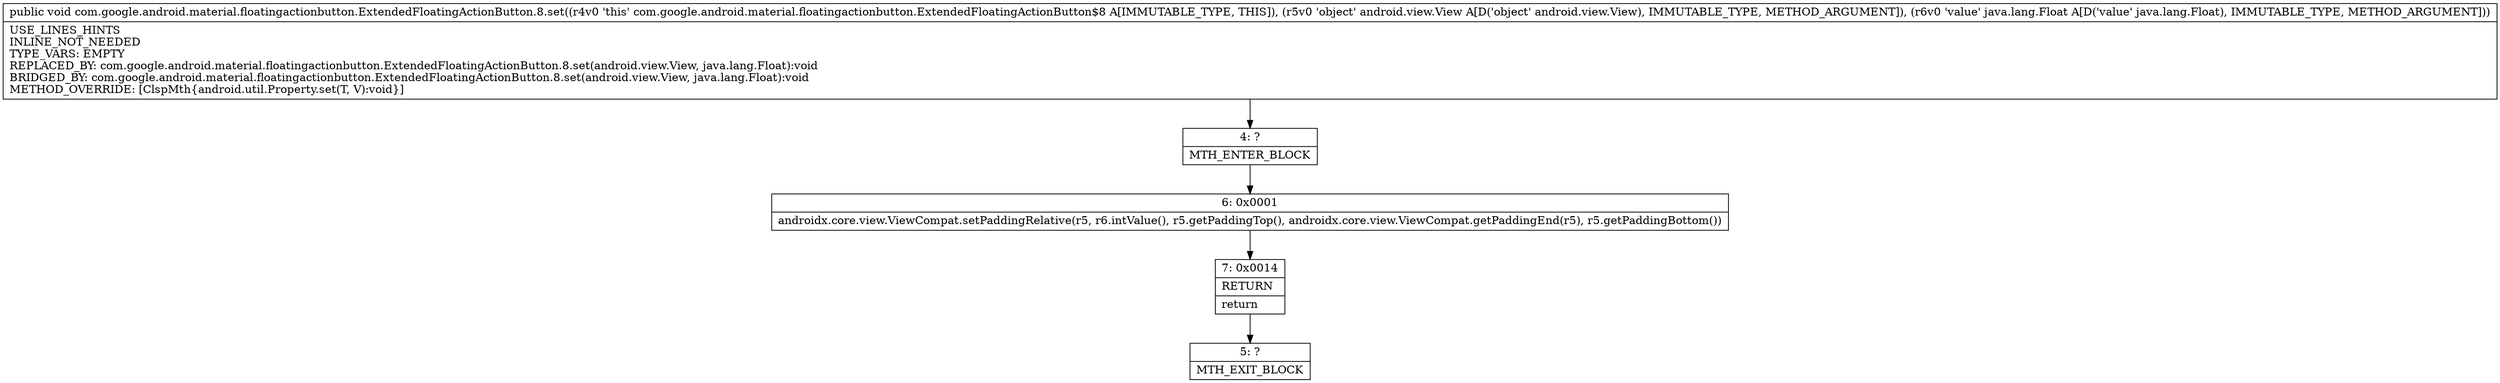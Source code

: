 digraph "CFG forcom.google.android.material.floatingactionbutton.ExtendedFloatingActionButton.8.set(Landroid\/view\/View;Ljava\/lang\/Float;)V" {
Node_4 [shape=record,label="{4\:\ ?|MTH_ENTER_BLOCK\l}"];
Node_6 [shape=record,label="{6\:\ 0x0001|androidx.core.view.ViewCompat.setPaddingRelative(r5, r6.intValue(), r5.getPaddingTop(), androidx.core.view.ViewCompat.getPaddingEnd(r5), r5.getPaddingBottom())\l}"];
Node_7 [shape=record,label="{7\:\ 0x0014|RETURN\l|return\l}"];
Node_5 [shape=record,label="{5\:\ ?|MTH_EXIT_BLOCK\l}"];
MethodNode[shape=record,label="{public void com.google.android.material.floatingactionbutton.ExtendedFloatingActionButton.8.set((r4v0 'this' com.google.android.material.floatingactionbutton.ExtendedFloatingActionButton$8 A[IMMUTABLE_TYPE, THIS]), (r5v0 'object' android.view.View A[D('object' android.view.View), IMMUTABLE_TYPE, METHOD_ARGUMENT]), (r6v0 'value' java.lang.Float A[D('value' java.lang.Float), IMMUTABLE_TYPE, METHOD_ARGUMENT]))  | USE_LINES_HINTS\lINLINE_NOT_NEEDED\lTYPE_VARS: EMPTY\lREPLACED_BY: com.google.android.material.floatingactionbutton.ExtendedFloatingActionButton.8.set(android.view.View, java.lang.Float):void\lBRIDGED_BY: com.google.android.material.floatingactionbutton.ExtendedFloatingActionButton.8.set(android.view.View, java.lang.Float):void\lMETHOD_OVERRIDE: [ClspMth\{android.util.Property.set(T, V):void\}]\l}"];
MethodNode -> Node_4;Node_4 -> Node_6;
Node_6 -> Node_7;
Node_7 -> Node_5;
}

